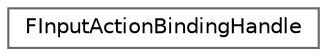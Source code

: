 digraph "Graphical Class Hierarchy"
{
 // LATEX_PDF_SIZE
  bgcolor="transparent";
  edge [fontname=Helvetica,fontsize=10,labelfontname=Helvetica,labelfontsize=10];
  node [fontname=Helvetica,fontsize=10,shape=box,height=0.2,width=0.4];
  rankdir="LR";
  Node0 [id="Node000000",label="FInputActionBindingHandle",height=0.2,width=0.4,color="grey40", fillcolor="white", style="filled",URL="$struct_f_input_action_binding_handle.html",tooltip=" "];
}
